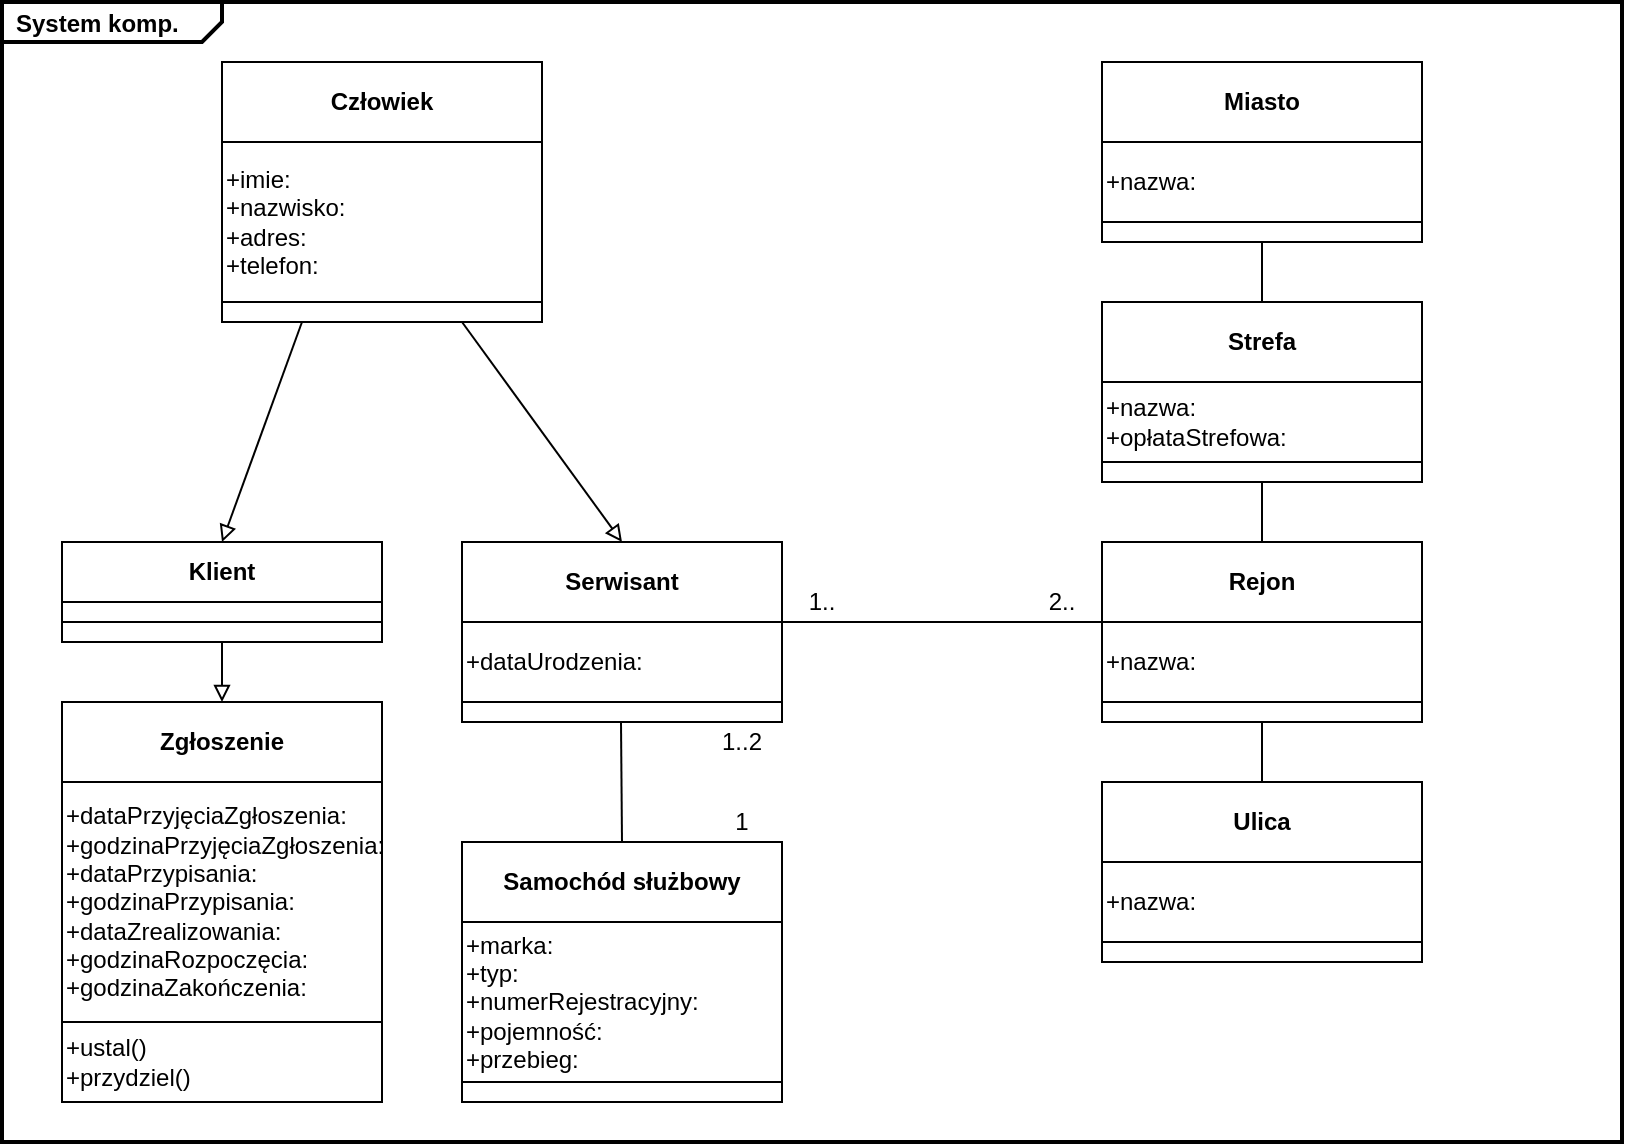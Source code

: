 <mxfile version="13.9.2" type="github">
  <diagram id="Seazb_rRtXd8D2D7vR21" name="Page-1">
    <mxGraphModel dx="839" dy="644" grid="1" gridSize="10" guides="1" tooltips="1" connect="1" arrows="1" fold="1" page="1" pageScale="1" pageWidth="827" pageHeight="1169" math="0" shadow="0">
      <root>
        <mxCell id="0" />
        <mxCell id="1" parent="0" />
        <mxCell id="3DrQ59vwSmMZ8Tdxqmw8-58" value="&lt;p style=&quot;margin: 0px ; margin-top: 4px ; margin-left: 7px ; text-align: left&quot;&gt;&lt;b&gt;System komp.&lt;/b&gt;&lt;/p&gt;" style="html=1;shape=mxgraph.sysml.package;overflow=fill;labelX=110;strokeWidth=2;align=center;" parent="1" vertex="1">
          <mxGeometry x="10" y="10" width="810" height="570" as="geometry" />
        </mxCell>
        <mxCell id="3DrQ59vwSmMZ8Tdxqmw8-1" value="+imie:&lt;br&gt;+nazwisko:&lt;br&gt;+adres:&amp;nbsp;&lt;br&gt;+telefon:" style="rounded=0;whiteSpace=wrap;html=1;align=left;" parent="1" vertex="1">
          <mxGeometry x="120" y="80" width="160" height="80" as="geometry" />
        </mxCell>
        <mxCell id="3DrQ59vwSmMZ8Tdxqmw8-2" value="&lt;b&gt;Człowiek&lt;/b&gt;" style="rounded=0;whiteSpace=wrap;html=1;" parent="1" vertex="1">
          <mxGeometry x="120" y="40" width="160" height="40" as="geometry" />
        </mxCell>
        <mxCell id="3DrQ59vwSmMZ8Tdxqmw8-3" value="" style="rounded=0;whiteSpace=wrap;html=1;" parent="1" vertex="1">
          <mxGeometry x="120" y="160" width="160" height="10" as="geometry" />
        </mxCell>
        <mxCell id="3DrQ59vwSmMZ8Tdxqmw8-7" value="&lt;b&gt;Klient&lt;/b&gt;" style="rounded=0;whiteSpace=wrap;html=1;" parent="1" vertex="1">
          <mxGeometry x="40" y="280" width="160" height="30" as="geometry" />
        </mxCell>
        <mxCell id="3DrQ59vwSmMZ8Tdxqmw8-8" value="" style="rounded=0;whiteSpace=wrap;html=1;" parent="1" vertex="1">
          <mxGeometry x="40" y="310" width="160" height="10" as="geometry" />
        </mxCell>
        <mxCell id="3DrQ59vwSmMZ8Tdxqmw8-9" value="" style="rounded=0;whiteSpace=wrap;html=1;" parent="1" vertex="1">
          <mxGeometry x="40" y="320" width="160" height="10" as="geometry" />
        </mxCell>
        <mxCell id="3DrQ59vwSmMZ8Tdxqmw8-11" value="&lt;b&gt;Zgłoszenie&lt;/b&gt;" style="rounded=0;whiteSpace=wrap;html=1;" parent="1" vertex="1">
          <mxGeometry x="40" y="360" width="160" height="40" as="geometry" />
        </mxCell>
        <mxCell id="3DrQ59vwSmMZ8Tdxqmw8-12" value="+dataPrzyjęciaZgłoszenia:&lt;br&gt;+godzinaPrzyjęciaZgłoszenia:&lt;br&gt;+dataPrzypisania:&lt;br&gt;+godzinaPrzypisania:&lt;br&gt;+dataZrealizowania:&lt;br&gt;+godzinaRozpoczęcia:&lt;br&gt;+godzinaZakończenia:" style="rounded=0;whiteSpace=wrap;html=1;align=left;" parent="1" vertex="1">
          <mxGeometry x="40" y="400" width="160" height="120" as="geometry" />
        </mxCell>
        <mxCell id="3DrQ59vwSmMZ8Tdxqmw8-13" value="+ustal()&lt;br&gt;&lt;div&gt;&lt;span&gt;+przydziel()&lt;/span&gt;&lt;/div&gt;" style="rounded=0;whiteSpace=wrap;html=1;align=left;" parent="1" vertex="1">
          <mxGeometry x="40" y="520" width="160" height="40" as="geometry" />
        </mxCell>
        <mxCell id="3DrQ59vwSmMZ8Tdxqmw8-14" value="&lt;b&gt;Serwisant&lt;/b&gt;" style="rounded=0;whiteSpace=wrap;html=1;" parent="1" vertex="1">
          <mxGeometry x="240" y="280" width="160" height="40" as="geometry" />
        </mxCell>
        <mxCell id="3DrQ59vwSmMZ8Tdxqmw8-15" value="+dataUrodzenia:" style="rounded=0;whiteSpace=wrap;html=1;align=left;" parent="1" vertex="1">
          <mxGeometry x="240" y="320" width="160" height="40" as="geometry" />
        </mxCell>
        <mxCell id="3DrQ59vwSmMZ8Tdxqmw8-16" value="" style="rounded=0;whiteSpace=wrap;html=1;" parent="1" vertex="1">
          <mxGeometry x="240" y="360" width="160" height="10" as="geometry" />
        </mxCell>
        <mxCell id="3DrQ59vwSmMZ8Tdxqmw8-17" value="&lt;b&gt;Samochód służbowy&lt;/b&gt;" style="rounded=0;whiteSpace=wrap;html=1;" parent="1" vertex="1">
          <mxGeometry x="240" y="430" width="160" height="40" as="geometry" />
        </mxCell>
        <mxCell id="3DrQ59vwSmMZ8Tdxqmw8-18" value="+marka:&lt;br&gt;+typ:&lt;br&gt;+numerRejestracyjny:&lt;br&gt;+pojemność:&lt;br&gt;+przebieg:" style="rounded=0;whiteSpace=wrap;html=1;align=left;" parent="1" vertex="1">
          <mxGeometry x="240" y="470" width="160" height="80" as="geometry" />
        </mxCell>
        <mxCell id="3DrQ59vwSmMZ8Tdxqmw8-19" value="" style="rounded=0;whiteSpace=wrap;html=1;" parent="1" vertex="1">
          <mxGeometry x="240" y="550" width="160" height="10" as="geometry" />
        </mxCell>
        <mxCell id="3DrQ59vwSmMZ8Tdxqmw8-20" value="&lt;b&gt;Miasto&lt;/b&gt;" style="rounded=0;whiteSpace=wrap;html=1;" parent="1" vertex="1">
          <mxGeometry x="560" y="40" width="160" height="40" as="geometry" />
        </mxCell>
        <mxCell id="3DrQ59vwSmMZ8Tdxqmw8-21" value="+nazwa:" style="rounded=0;whiteSpace=wrap;html=1;align=left;" parent="1" vertex="1">
          <mxGeometry x="560" y="80" width="160" height="40" as="geometry" />
        </mxCell>
        <mxCell id="3DrQ59vwSmMZ8Tdxqmw8-22" value="&lt;b&gt;Strefa&lt;/b&gt;" style="rounded=0;whiteSpace=wrap;html=1;" parent="1" vertex="1">
          <mxGeometry x="560" y="160" width="160" height="40" as="geometry" />
        </mxCell>
        <mxCell id="3DrQ59vwSmMZ8Tdxqmw8-23" value="" style="rounded=0;whiteSpace=wrap;html=1;" parent="1" vertex="1">
          <mxGeometry x="560" y="120" width="160" height="10" as="geometry" />
        </mxCell>
        <mxCell id="3DrQ59vwSmMZ8Tdxqmw8-24" value="" style="rounded=0;whiteSpace=wrap;html=1;" parent="1" vertex="1">
          <mxGeometry x="560" y="240" width="160" height="10" as="geometry" />
        </mxCell>
        <mxCell id="3DrQ59vwSmMZ8Tdxqmw8-25" value="+nazwa:&lt;br&gt;+opłataStrefowa:" style="rounded=0;whiteSpace=wrap;html=1;align=left;" parent="1" vertex="1">
          <mxGeometry x="560" y="200" width="160" height="40" as="geometry" />
        </mxCell>
        <mxCell id="3DrQ59vwSmMZ8Tdxqmw8-26" value="&lt;b&gt;Rejon&lt;/b&gt;" style="rounded=0;whiteSpace=wrap;html=1;" parent="1" vertex="1">
          <mxGeometry x="560" y="280" width="160" height="40" as="geometry" />
        </mxCell>
        <mxCell id="3DrQ59vwSmMZ8Tdxqmw8-27" value="+nazwa:" style="rounded=0;whiteSpace=wrap;html=1;align=left;" parent="1" vertex="1">
          <mxGeometry x="560" y="320" width="160" height="40" as="geometry" />
        </mxCell>
        <mxCell id="3DrQ59vwSmMZ8Tdxqmw8-28" value="" style="rounded=0;whiteSpace=wrap;html=1;" parent="1" vertex="1">
          <mxGeometry x="560" y="360" width="160" height="10" as="geometry" />
        </mxCell>
        <mxCell id="3DrQ59vwSmMZ8Tdxqmw8-29" value="&lt;b&gt;Ulica&lt;/b&gt;" style="rounded=0;whiteSpace=wrap;html=1;" parent="1" vertex="1">
          <mxGeometry x="560" y="400" width="160" height="40" as="geometry" />
        </mxCell>
        <mxCell id="3DrQ59vwSmMZ8Tdxqmw8-30" value="+nazwa:" style="rounded=0;whiteSpace=wrap;html=1;align=left;" parent="1" vertex="1">
          <mxGeometry x="560" y="440" width="160" height="40" as="geometry" />
        </mxCell>
        <mxCell id="3DrQ59vwSmMZ8Tdxqmw8-31" value="" style="rounded=0;whiteSpace=wrap;html=1;" parent="1" vertex="1">
          <mxGeometry x="560" y="480" width="160" height="10" as="geometry" />
        </mxCell>
        <mxCell id="3DrQ59vwSmMZ8Tdxqmw8-35" value="" style="endArrow=none;html=1;exitX=0.5;exitY=0;exitDx=0;exitDy=0;" parent="1" source="3DrQ59vwSmMZ8Tdxqmw8-17" edge="1">
          <mxGeometry width="50" height="50" relative="1" as="geometry">
            <mxPoint x="320" y="400" as="sourcePoint" />
            <mxPoint x="319.5" y="370" as="targetPoint" />
          </mxGeometry>
        </mxCell>
        <mxCell id="3DrQ59vwSmMZ8Tdxqmw8-36" value="" style="endArrow=none;html=1;exitX=1;exitY=0;exitDx=0;exitDy=0;entryX=0;entryY=0;entryDx=0;entryDy=0;" parent="1" source="3DrQ59vwSmMZ8Tdxqmw8-15" target="3DrQ59vwSmMZ8Tdxqmw8-27" edge="1">
          <mxGeometry width="50" height="50" relative="1" as="geometry">
            <mxPoint x="510" y="410" as="sourcePoint" />
            <mxPoint x="560" y="360" as="targetPoint" />
          </mxGeometry>
        </mxCell>
        <mxCell id="3DrQ59vwSmMZ8Tdxqmw8-37" value="" style="endArrow=none;html=1;exitX=0.5;exitY=1;exitDx=0;exitDy=0;" parent="1" source="3DrQ59vwSmMZ8Tdxqmw8-24" edge="1">
          <mxGeometry width="50" height="50" relative="1" as="geometry">
            <mxPoint x="590" y="340" as="sourcePoint" />
            <mxPoint x="640" y="280" as="targetPoint" />
          </mxGeometry>
        </mxCell>
        <mxCell id="3DrQ59vwSmMZ8Tdxqmw8-38" value="" style="endArrow=none;html=1;exitX=0.5;exitY=0;exitDx=0;exitDy=0;entryX=0.5;entryY=1;entryDx=0;entryDy=0;" parent="1" source="3DrQ59vwSmMZ8Tdxqmw8-22" target="3DrQ59vwSmMZ8Tdxqmw8-23" edge="1">
          <mxGeometry width="50" height="50" relative="1" as="geometry">
            <mxPoint x="590" y="220" as="sourcePoint" />
            <mxPoint x="640" y="170" as="targetPoint" />
          </mxGeometry>
        </mxCell>
        <mxCell id="3DrQ59vwSmMZ8Tdxqmw8-39" value="" style="endArrow=none;html=1;exitX=0.5;exitY=1;exitDx=0;exitDy=0;" parent="1" source="3DrQ59vwSmMZ8Tdxqmw8-28" edge="1">
          <mxGeometry width="50" height="50" relative="1" as="geometry">
            <mxPoint x="670" y="580" as="sourcePoint" />
            <mxPoint x="640" y="400" as="targetPoint" />
          </mxGeometry>
        </mxCell>
        <mxCell id="3DrQ59vwSmMZ8Tdxqmw8-40" value="1.." style="text;html=1;strokeColor=none;fillColor=none;align=center;verticalAlign=middle;whiteSpace=wrap;rounded=0;" parent="1" vertex="1">
          <mxGeometry x="400" y="300" width="40" height="20" as="geometry" />
        </mxCell>
        <mxCell id="3DrQ59vwSmMZ8Tdxqmw8-41" value="2.." style="text;html=1;strokeColor=none;fillColor=none;align=center;verticalAlign=middle;whiteSpace=wrap;rounded=0;" parent="1" vertex="1">
          <mxGeometry x="520" y="300" width="40" height="20" as="geometry" />
        </mxCell>
        <mxCell id="3DrQ59vwSmMZ8Tdxqmw8-46" value="1..2" style="text;html=1;strokeColor=none;fillColor=none;align=center;verticalAlign=middle;whiteSpace=wrap;rounded=0;" parent="1" vertex="1">
          <mxGeometry x="360" y="370" width="40" height="20" as="geometry" />
        </mxCell>
        <mxCell id="3DrQ59vwSmMZ8Tdxqmw8-48" value="1" style="text;html=1;strokeColor=none;fillColor=none;align=center;verticalAlign=middle;whiteSpace=wrap;rounded=0;" parent="1" vertex="1">
          <mxGeometry x="360" y="410" width="40" height="20" as="geometry" />
        </mxCell>
        <mxCell id="3DrQ59vwSmMZ8Tdxqmw8-60" value="" style="endArrow=block;html=1;endFill=0;entryX=0.5;entryY=0;entryDx=0;entryDy=0;" parent="1" target="3DrQ59vwSmMZ8Tdxqmw8-14" edge="1">
          <mxGeometry width="50" height="50" relative="1" as="geometry">
            <mxPoint x="240" y="170" as="sourcePoint" />
            <mxPoint x="290" y="120" as="targetPoint" />
          </mxGeometry>
        </mxCell>
        <mxCell id="3DrQ59vwSmMZ8Tdxqmw8-61" value="" style="endArrow=block;html=1;endFill=0;entryX=0.5;entryY=0;entryDx=0;entryDy=0;" parent="1" target="3DrQ59vwSmMZ8Tdxqmw8-7" edge="1">
          <mxGeometry width="50" height="50" relative="1" as="geometry">
            <mxPoint x="160" y="170" as="sourcePoint" />
            <mxPoint x="210" y="120" as="targetPoint" />
          </mxGeometry>
        </mxCell>
        <mxCell id="ZW6bj8HLgdu-y7bU1xOF-1" value="" style="endArrow=block;html=1;endFill=0;entryX=0.5;entryY=0;entryDx=0;entryDy=0;" edge="1" parent="1" target="3DrQ59vwSmMZ8Tdxqmw8-11">
          <mxGeometry width="50" height="50" relative="1" as="geometry">
            <mxPoint x="120" y="330" as="sourcePoint" />
            <mxPoint x="170" y="280" as="targetPoint" />
          </mxGeometry>
        </mxCell>
      </root>
    </mxGraphModel>
  </diagram>
</mxfile>

